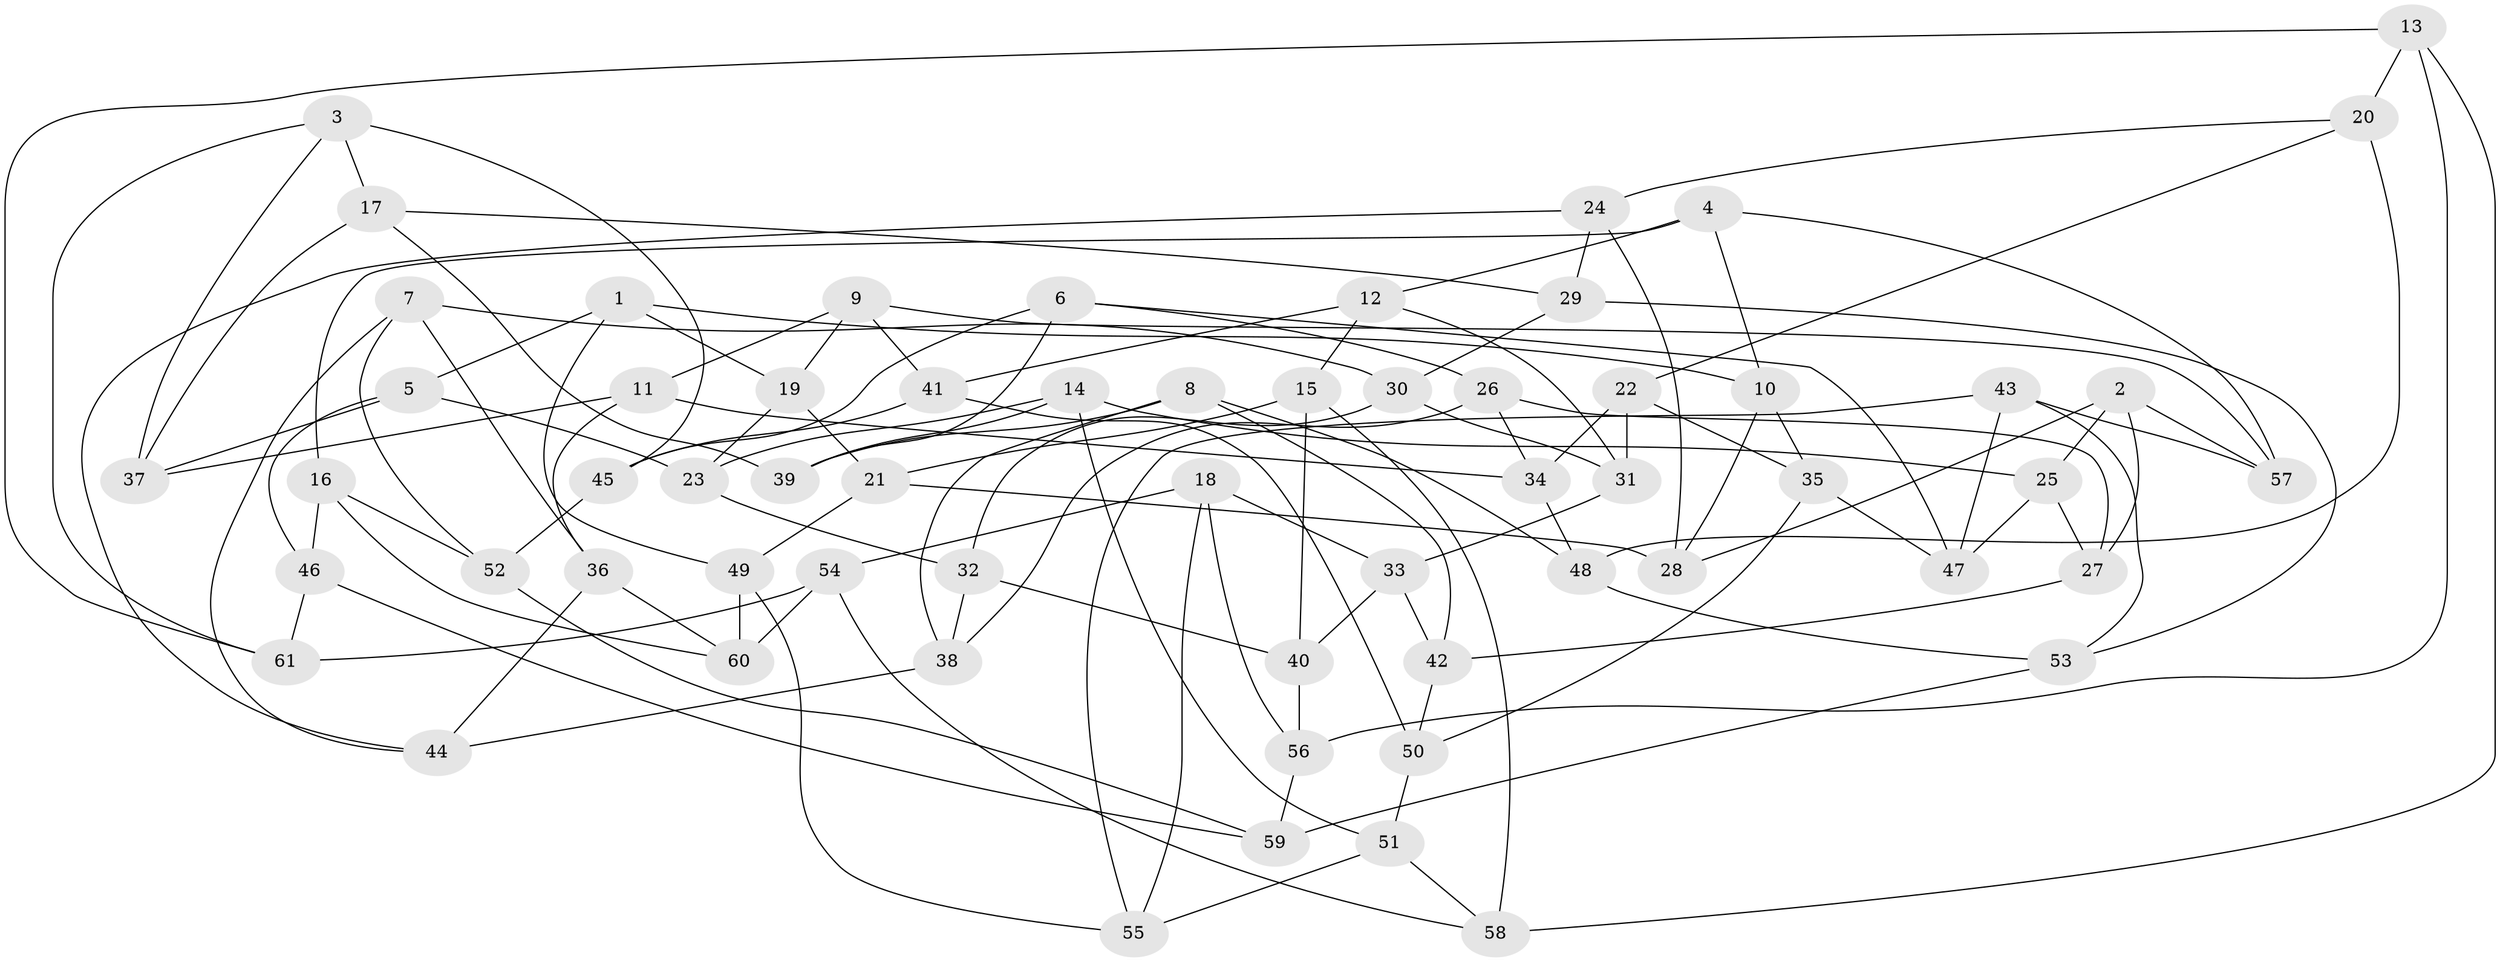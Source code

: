 // coarse degree distribution, {6: 0.3, 9: 0.06666666666666667, 4: 0.4, 8: 0.03333333333333333, 7: 0.06666666666666667, 5: 0.06666666666666667, 12: 0.03333333333333333, 10: 0.03333333333333333}
// Generated by graph-tools (version 1.1) at 2025/20/03/04/25 18:20:49]
// undirected, 61 vertices, 122 edges
graph export_dot {
graph [start="1"]
  node [color=gray90,style=filled];
  1;
  2;
  3;
  4;
  5;
  6;
  7;
  8;
  9;
  10;
  11;
  12;
  13;
  14;
  15;
  16;
  17;
  18;
  19;
  20;
  21;
  22;
  23;
  24;
  25;
  26;
  27;
  28;
  29;
  30;
  31;
  32;
  33;
  34;
  35;
  36;
  37;
  38;
  39;
  40;
  41;
  42;
  43;
  44;
  45;
  46;
  47;
  48;
  49;
  50;
  51;
  52;
  53;
  54;
  55;
  56;
  57;
  58;
  59;
  60;
  61;
  1 -- 5;
  1 -- 19;
  1 -- 10;
  1 -- 49;
  2 -- 27;
  2 -- 57;
  2 -- 28;
  2 -- 25;
  3 -- 37;
  3 -- 45;
  3 -- 17;
  3 -- 61;
  4 -- 16;
  4 -- 57;
  4 -- 12;
  4 -- 10;
  5 -- 23;
  5 -- 46;
  5 -- 37;
  6 -- 39;
  6 -- 26;
  6 -- 45;
  6 -- 47;
  7 -- 52;
  7 -- 30;
  7 -- 44;
  7 -- 36;
  8 -- 42;
  8 -- 48;
  8 -- 38;
  8 -- 39;
  9 -- 19;
  9 -- 57;
  9 -- 41;
  9 -- 11;
  10 -- 35;
  10 -- 28;
  11 -- 34;
  11 -- 37;
  11 -- 36;
  12 -- 15;
  12 -- 31;
  12 -- 41;
  13 -- 56;
  13 -- 58;
  13 -- 61;
  13 -- 20;
  14 -- 25;
  14 -- 23;
  14 -- 51;
  14 -- 39;
  15 -- 58;
  15 -- 21;
  15 -- 40;
  16 -- 52;
  16 -- 46;
  16 -- 60;
  17 -- 37;
  17 -- 29;
  17 -- 39;
  18 -- 33;
  18 -- 55;
  18 -- 56;
  18 -- 54;
  19 -- 23;
  19 -- 21;
  20 -- 24;
  20 -- 48;
  20 -- 22;
  21 -- 28;
  21 -- 49;
  22 -- 31;
  22 -- 34;
  22 -- 35;
  23 -- 32;
  24 -- 29;
  24 -- 28;
  24 -- 44;
  25 -- 47;
  25 -- 27;
  26 -- 27;
  26 -- 34;
  26 -- 38;
  27 -- 42;
  29 -- 53;
  29 -- 30;
  30 -- 32;
  30 -- 31;
  31 -- 33;
  32 -- 40;
  32 -- 38;
  33 -- 40;
  33 -- 42;
  34 -- 48;
  35 -- 47;
  35 -- 50;
  36 -- 60;
  36 -- 44;
  38 -- 44;
  40 -- 56;
  41 -- 50;
  41 -- 45;
  42 -- 50;
  43 -- 57;
  43 -- 55;
  43 -- 53;
  43 -- 47;
  45 -- 52;
  46 -- 61;
  46 -- 59;
  48 -- 53;
  49 -- 60;
  49 -- 55;
  50 -- 51;
  51 -- 58;
  51 -- 55;
  52 -- 59;
  53 -- 59;
  54 -- 61;
  54 -- 60;
  54 -- 58;
  56 -- 59;
}
